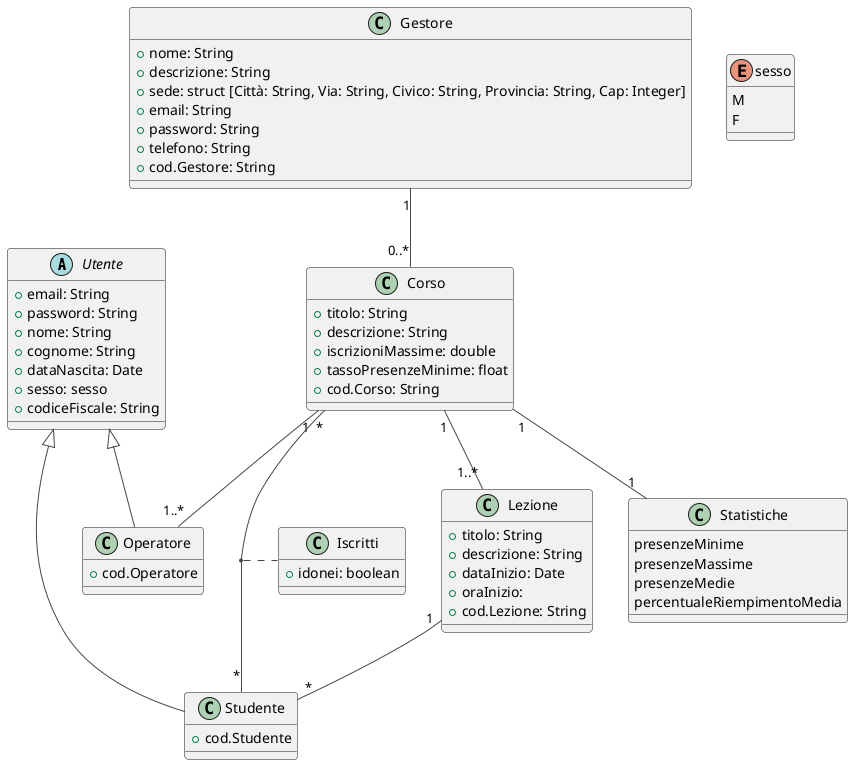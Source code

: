 @startuml
'https://plantuml.com/class-diagram
!theme vibrant
abstract class Utente{
  +email: String
  +password: String
  +nome: String
  +cognome: String
  +dataNascita: Date
  +sesso: sesso
  +codiceFiscale: String
}
class Gestore {
  +nome: String
  +descrizione: String
  +sede: struct [Città: String, Via: String, Civico: String, Provincia: String, Cap: Integer]
  +email: String
  +password: String
  +telefono: String
  +cod.Gestore: String
}
class Operatore{

  +cod.Operatore
}
class Studente{
  +cod.Studente
}
enum sesso{
M
F
}
Utente <|-- Operatore
Utente <|-- Studente
Gestore "1" -- "0..*" Corso
Corso "*" -- "*" Studente
Corso "1" -- "1..*" Operatore
class Corso{
  +titolo: String
  +descrizione: String
  +iscrizioniMassime: double
  +tassoPresenzeMinime: float
  +cod.Corso: String
}
class Lezione{
  +titolo: String
  +descrizione: String
  +dataInizio: Date
  +oraInizio:
  +cod.Lezione: String
}
Corso "1" -- "1..*" Lezione
(Corso, Studente) .. Iscritti
Lezione "1" -- "*" Studente
class Iscritti{
+idonei: boolean
}
class Statistiche{
  presenzeMinime
  presenzeMassime
  presenzeMedie
  percentualeRiempimentoMedia
}
Corso "1" -- "1" Statistiche
@enduml